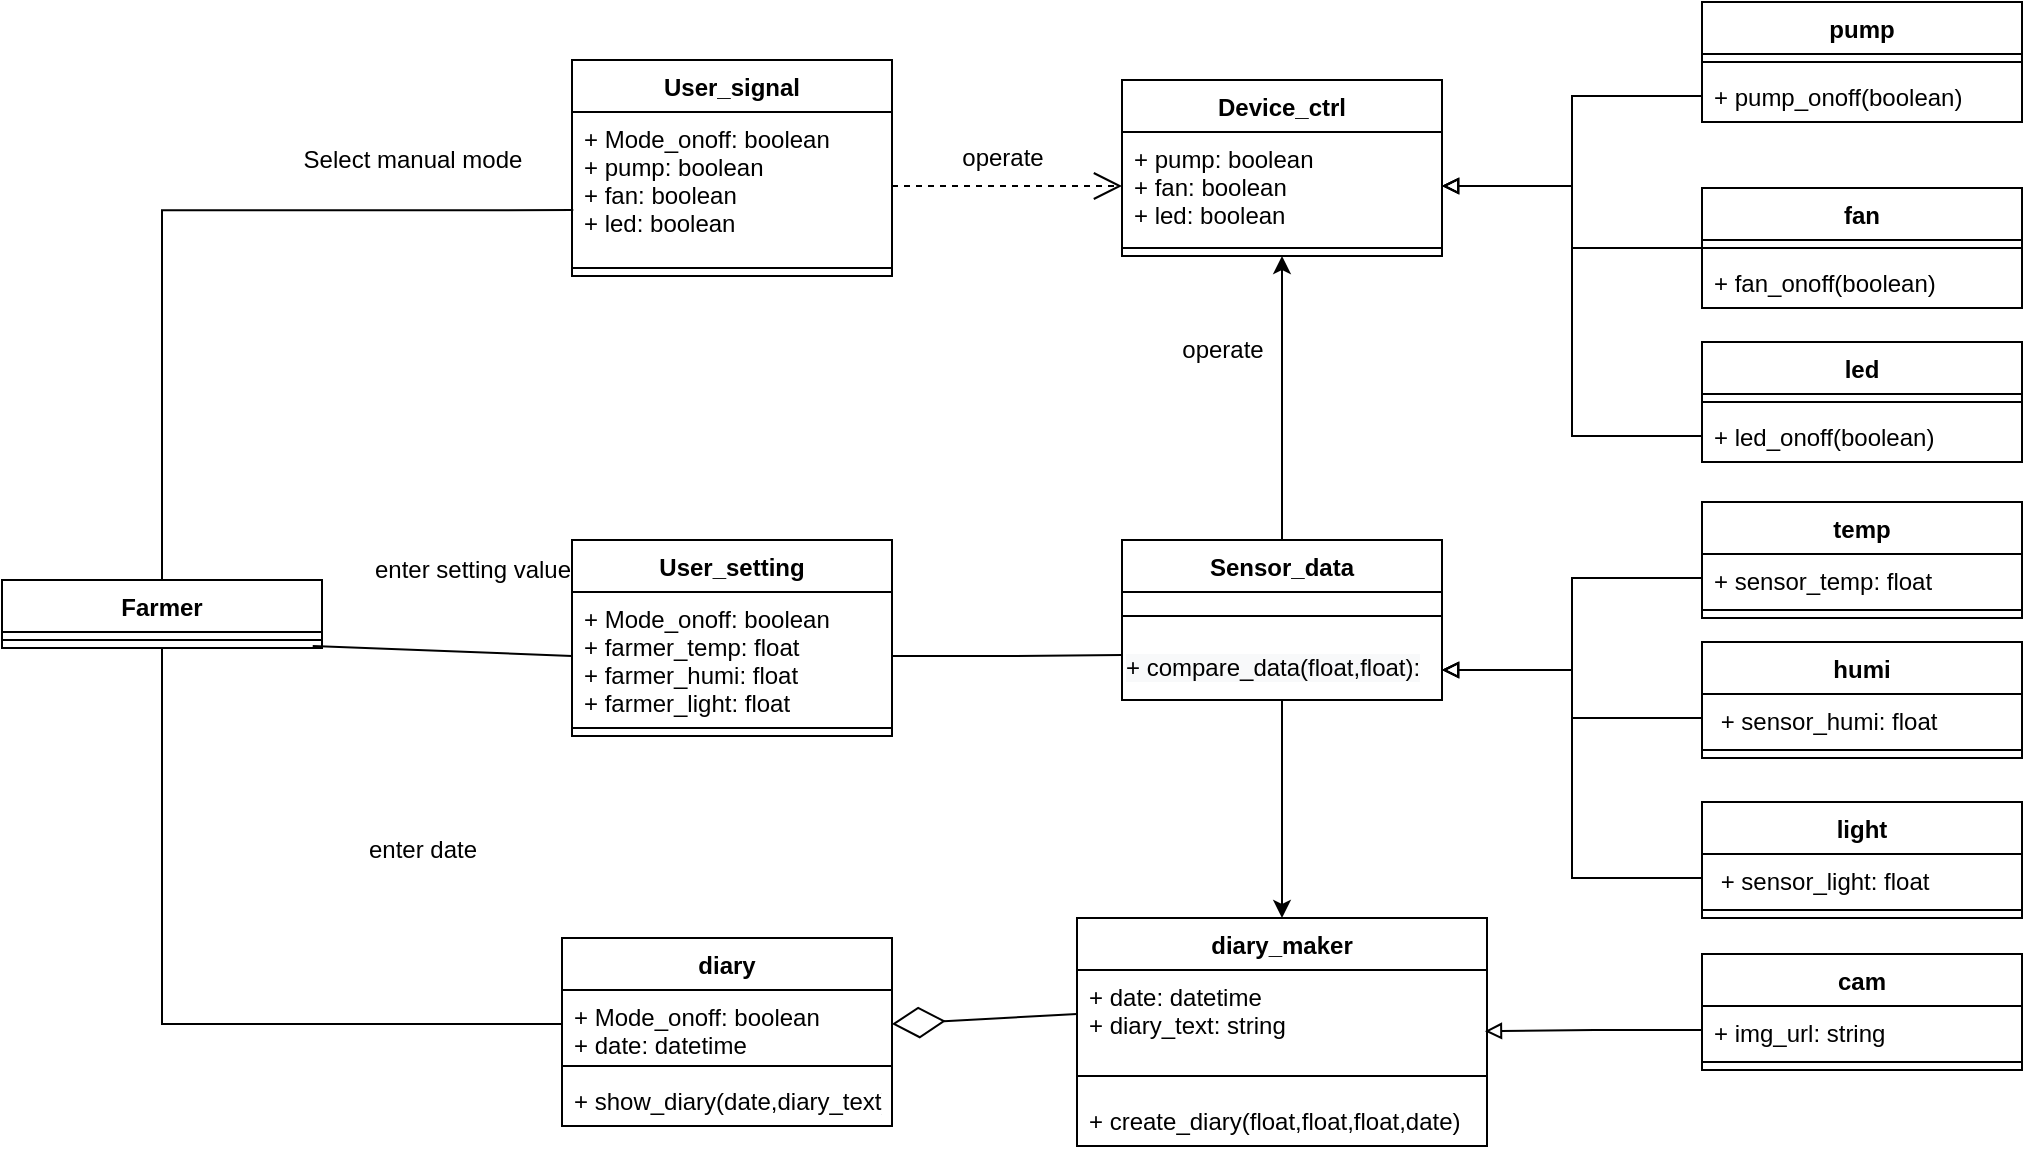 <mxfile version="20.4.0" type="github">
  <diagram id="1XaObp9uDBfdOyjk7Z0H" name="페이지-1">
    <mxGraphModel dx="1865" dy="513" grid="1" gridSize="10" guides="1" tooltips="1" connect="1" arrows="1" fold="1" page="1" pageScale="1" pageWidth="827" pageHeight="1169" math="0" shadow="0">
      <root>
        <mxCell id="0" />
        <mxCell id="1" parent="0" />
        <mxCell id="k-zhsy2dJpIwOM4Q3zPo-1" value="Device_ctrl" style="swimlane;fontStyle=1;align=center;verticalAlign=top;childLayout=stackLayout;horizontal=1;startSize=26;horizontalStack=0;resizeParent=1;resizeParentMax=0;resizeLast=0;collapsible=1;marginBottom=0;" parent="1" vertex="1">
          <mxGeometry x="510" y="90" width="160" height="88" as="geometry" />
        </mxCell>
        <mxCell id="k-zhsy2dJpIwOM4Q3zPo-2" value="+ pump: boolean&#xa;+ fan: boolean&#xa;+ led: boolean" style="text;strokeColor=none;fillColor=none;align=left;verticalAlign=top;spacingLeft=4;spacingRight=4;overflow=hidden;rotatable=0;points=[[0,0.5],[1,0.5]];portConstraint=eastwest;" parent="k-zhsy2dJpIwOM4Q3zPo-1" vertex="1">
          <mxGeometry y="26" width="160" height="54" as="geometry" />
        </mxCell>
        <mxCell id="k-zhsy2dJpIwOM4Q3zPo-3" value="" style="line;strokeWidth=1;fillColor=none;align=left;verticalAlign=middle;spacingTop=-1;spacingLeft=3;spacingRight=3;rotatable=0;labelPosition=right;points=[];portConstraint=eastwest;strokeColor=inherit;" parent="k-zhsy2dJpIwOM4Q3zPo-1" vertex="1">
          <mxGeometry y="80" width="160" height="8" as="geometry" />
        </mxCell>
        <mxCell id="I86NcKJimPg6Q7xcF8Yh-32" style="edgeStyle=orthogonalEdgeStyle;rounded=0;orthogonalLoop=1;jettySize=auto;html=1;exitX=0.5;exitY=0;exitDx=0;exitDy=0;entryX=0.5;entryY=1;entryDx=0;entryDy=0;endArrow=classic;endFill=1;" parent="1" source="k-zhsy2dJpIwOM4Q3zPo-5" target="k-zhsy2dJpIwOM4Q3zPo-1" edge="1">
          <mxGeometry relative="1" as="geometry" />
        </mxCell>
        <mxCell id="k-zhsy2dJpIwOM4Q3zPo-5" value="Sensor_data" style="swimlane;fontStyle=1;align=center;verticalAlign=top;childLayout=stackLayout;horizontal=1;startSize=26;horizontalStack=0;resizeParent=1;resizeParentMax=0;resizeLast=0;collapsible=1;marginBottom=0;" parent="1" vertex="1">
          <mxGeometry x="510" y="320" width="160" height="80" as="geometry" />
        </mxCell>
        <mxCell id="k-zhsy2dJpIwOM4Q3zPo-7" value="" style="line;strokeWidth=1;fillColor=none;align=left;verticalAlign=middle;spacingTop=-1;spacingLeft=3;spacingRight=3;rotatable=0;labelPosition=right;points=[];portConstraint=eastwest;strokeColor=inherit;" parent="k-zhsy2dJpIwOM4Q3zPo-5" vertex="1">
          <mxGeometry y="26" width="160" height="24" as="geometry" />
        </mxCell>
        <mxCell id="I86NcKJimPg6Q7xcF8Yh-31" value="&lt;span style=&quot;color: rgb(0, 0, 0); font-family: Helvetica; font-size: 12px; font-style: normal; font-variant-ligatures: normal; font-variant-caps: normal; font-weight: 400; letter-spacing: normal; orphans: 2; text-align: left; text-indent: 0px; text-transform: none; widows: 2; word-spacing: 0px; -webkit-text-stroke-width: 0px; background-color: rgb(248, 249, 250); text-decoration-thickness: initial; text-decoration-style: initial; text-decoration-color: initial; float: none; display: inline !important;&quot;&gt;+ compare_data(float,float):&lt;/span&gt;" style="text;whiteSpace=wrap;html=1;" parent="k-zhsy2dJpIwOM4Q3zPo-5" vertex="1">
          <mxGeometry y="50" width="160" height="30" as="geometry" />
        </mxCell>
        <mxCell id="k-zhsy2dJpIwOM4Q3zPo-12" value="diary" style="swimlane;fontStyle=1;align=center;verticalAlign=top;childLayout=stackLayout;horizontal=1;startSize=26;horizontalStack=0;resizeParent=1;resizeParentMax=0;resizeLast=0;collapsible=1;marginBottom=0;" parent="1" vertex="1">
          <mxGeometry x="230" y="519" width="165" height="94" as="geometry" />
        </mxCell>
        <mxCell id="k-zhsy2dJpIwOM4Q3zPo-13" value="+ Mode_onoff: boolean&#xa;+ date: datetime&#xa;" style="text;strokeColor=none;fillColor=none;align=left;verticalAlign=top;spacingLeft=4;spacingRight=4;overflow=hidden;rotatable=0;points=[[0,0.5],[1,0.5]];portConstraint=eastwest;" parent="k-zhsy2dJpIwOM4Q3zPo-12" vertex="1">
          <mxGeometry y="26" width="165" height="34" as="geometry" />
        </mxCell>
        <mxCell id="k-zhsy2dJpIwOM4Q3zPo-14" value="" style="line;strokeWidth=1;fillColor=none;align=left;verticalAlign=middle;spacingTop=-1;spacingLeft=3;spacingRight=3;rotatable=0;labelPosition=right;points=[];portConstraint=eastwest;strokeColor=inherit;" parent="k-zhsy2dJpIwOM4Q3zPo-12" vertex="1">
          <mxGeometry y="60" width="165" height="8" as="geometry" />
        </mxCell>
        <mxCell id="k-zhsy2dJpIwOM4Q3zPo-15" value="+ show_diary(date,diary_text)" style="text;strokeColor=none;fillColor=none;align=left;verticalAlign=top;spacingLeft=4;spacingRight=4;overflow=hidden;rotatable=0;points=[[0,0.5],[1,0.5]];portConstraint=eastwest;" parent="k-zhsy2dJpIwOM4Q3zPo-12" vertex="1">
          <mxGeometry y="68" width="165" height="26" as="geometry" />
        </mxCell>
        <mxCell id="k-zhsy2dJpIwOM4Q3zPo-29" style="edgeStyle=orthogonalEdgeStyle;rounded=0;orthogonalLoop=1;jettySize=auto;html=1;exitX=0.5;exitY=0;exitDx=0;exitDy=0;entryX=0.004;entryY=0.663;entryDx=0;entryDy=0;entryPerimeter=0;endArrow=none;endFill=0;" parent="1" source="k-zhsy2dJpIwOM4Q3zPo-17" target="k-zhsy2dJpIwOM4Q3zPo-20" edge="1">
          <mxGeometry relative="1" as="geometry" />
        </mxCell>
        <mxCell id="k-zhsy2dJpIwOM4Q3zPo-31" style="edgeStyle=orthogonalEdgeStyle;rounded=0;orthogonalLoop=1;jettySize=auto;html=1;exitX=0.5;exitY=1;exitDx=0;exitDy=0;entryX=0;entryY=0.5;entryDx=0;entryDy=0;endArrow=none;endFill=0;" parent="1" source="k-zhsy2dJpIwOM4Q3zPo-17" target="k-zhsy2dJpIwOM4Q3zPo-13" edge="1">
          <mxGeometry relative="1" as="geometry" />
        </mxCell>
        <mxCell id="k-zhsy2dJpIwOM4Q3zPo-17" value="Farmer" style="swimlane;fontStyle=1;align=center;verticalAlign=top;childLayout=stackLayout;horizontal=1;startSize=26;horizontalStack=0;resizeParent=1;resizeParentMax=0;resizeLast=0;collapsible=1;marginBottom=0;" parent="1" vertex="1">
          <mxGeometry x="-50" y="340" width="160" height="34" as="geometry" />
        </mxCell>
        <mxCell id="k-zhsy2dJpIwOM4Q3zPo-18" value="" style="line;strokeWidth=1;fillColor=none;align=left;verticalAlign=middle;spacingTop=-1;spacingLeft=3;spacingRight=3;rotatable=0;labelPosition=right;points=[];portConstraint=eastwest;strokeColor=inherit;" parent="k-zhsy2dJpIwOM4Q3zPo-17" vertex="1">
          <mxGeometry y="26" width="160" height="8" as="geometry" />
        </mxCell>
        <mxCell id="k-zhsy2dJpIwOM4Q3zPo-19" value="User_signal" style="swimlane;fontStyle=1;align=center;verticalAlign=top;childLayout=stackLayout;horizontal=1;startSize=26;horizontalStack=0;resizeParent=1;resizeParentMax=0;resizeLast=0;collapsible=1;marginBottom=0;" parent="1" vertex="1">
          <mxGeometry x="235" y="80" width="160" height="108" as="geometry" />
        </mxCell>
        <mxCell id="k-zhsy2dJpIwOM4Q3zPo-20" value="+ Mode_onoff: boolean&#xa;+ pump: boolean&#xa;+ fan: boolean&#xa;+ led: boolean&#xa;" style="text;strokeColor=none;fillColor=none;align=left;verticalAlign=top;spacingLeft=4;spacingRight=4;overflow=hidden;rotatable=0;points=[[0,0.5],[1,0.5]];portConstraint=eastwest;" parent="k-zhsy2dJpIwOM4Q3zPo-19" vertex="1">
          <mxGeometry y="26" width="160" height="74" as="geometry" />
        </mxCell>
        <mxCell id="k-zhsy2dJpIwOM4Q3zPo-21" value="" style="line;strokeWidth=1;fillColor=none;align=left;verticalAlign=middle;spacingTop=-1;spacingLeft=3;spacingRight=3;rotatable=0;labelPosition=right;points=[];portConstraint=eastwest;strokeColor=inherit;" parent="k-zhsy2dJpIwOM4Q3zPo-19" vertex="1">
          <mxGeometry y="100" width="160" height="8" as="geometry" />
        </mxCell>
        <mxCell id="k-zhsy2dJpIwOM4Q3zPo-24" value="User_setting" style="swimlane;fontStyle=1;align=center;verticalAlign=top;childLayout=stackLayout;horizontal=1;startSize=26;horizontalStack=0;resizeParent=1;resizeParentMax=0;resizeLast=0;collapsible=1;marginBottom=0;" parent="1" vertex="1">
          <mxGeometry x="235" y="320" width="160" height="98" as="geometry" />
        </mxCell>
        <mxCell id="k-zhsy2dJpIwOM4Q3zPo-25" value="+ Mode_onoff: boolean&#xa;+ farmer_temp: float&#xa;+ farmer_humi: float&#xa;+ farmer_light: float" style="text;strokeColor=none;fillColor=none;align=left;verticalAlign=top;spacingLeft=4;spacingRight=4;overflow=hidden;rotatable=0;points=[[0,0.5],[1,0.5]];portConstraint=eastwest;" parent="k-zhsy2dJpIwOM4Q3zPo-24" vertex="1">
          <mxGeometry y="26" width="160" height="64" as="geometry" />
        </mxCell>
        <mxCell id="k-zhsy2dJpIwOM4Q3zPo-26" value="" style="line;strokeWidth=1;fillColor=none;align=left;verticalAlign=middle;spacingTop=-1;spacingLeft=3;spacingRight=3;rotatable=0;labelPosition=right;points=[];portConstraint=eastwest;strokeColor=inherit;" parent="k-zhsy2dJpIwOM4Q3zPo-24" vertex="1">
          <mxGeometry y="90" width="160" height="8" as="geometry" />
        </mxCell>
        <mxCell id="k-zhsy2dJpIwOM4Q3zPo-37" value="" style="endArrow=open;dashed=1;endFill=0;endSize=12;html=1;rounded=0;exitX=1;exitY=0.5;exitDx=0;exitDy=0;entryX=0;entryY=0.5;entryDx=0;entryDy=0;" parent="1" source="k-zhsy2dJpIwOM4Q3zPo-20" target="k-zhsy2dJpIwOM4Q3zPo-2" edge="1">
          <mxGeometry width="160" relative="1" as="geometry">
            <mxPoint x="350" y="280" as="sourcePoint" />
            <mxPoint x="510" y="280" as="targetPoint" />
          </mxGeometry>
        </mxCell>
        <mxCell id="k-zhsy2dJpIwOM4Q3zPo-38" value="operate" style="text;html=1;align=center;verticalAlign=middle;resizable=0;points=[];autosize=1;strokeColor=none;fillColor=none;" parent="1" vertex="1">
          <mxGeometry x="420" y="114" width="60" height="30" as="geometry" />
        </mxCell>
        <mxCell id="k-zhsy2dJpIwOM4Q3zPo-40" value="operate" style="text;html=1;align=center;verticalAlign=middle;resizable=0;points=[];autosize=1;strokeColor=none;fillColor=none;" parent="1" vertex="1">
          <mxGeometry x="530" y="210" width="60" height="30" as="geometry" />
        </mxCell>
        <mxCell id="k-zhsy2dJpIwOM4Q3zPo-42" value="Select manual mode" style="text;html=1;align=center;verticalAlign=middle;resizable=0;points=[];autosize=1;strokeColor=none;fillColor=none;" parent="1" vertex="1">
          <mxGeometry x="90" y="115" width="130" height="30" as="geometry" />
        </mxCell>
        <mxCell id="k-zhsy2dJpIwOM4Q3zPo-43" value="enter setting value" style="text;html=1;align=center;verticalAlign=middle;resizable=0;points=[];autosize=1;strokeColor=none;fillColor=none;" parent="1" vertex="1">
          <mxGeometry x="125" y="320" width="120" height="30" as="geometry" />
        </mxCell>
        <mxCell id="k-zhsy2dJpIwOM4Q3zPo-44" value="enter date" style="text;html=1;align=center;verticalAlign=middle;resizable=0;points=[];autosize=1;strokeColor=none;fillColor=none;" parent="1" vertex="1">
          <mxGeometry x="120" y="460" width="80" height="30" as="geometry" />
        </mxCell>
        <mxCell id="k-zhsy2dJpIwOM4Q3zPo-45" value="diary_maker" style="swimlane;fontStyle=1;align=center;verticalAlign=top;childLayout=stackLayout;horizontal=1;startSize=26;horizontalStack=0;resizeParent=1;resizeParentMax=0;resizeLast=0;collapsible=1;marginBottom=0;" parent="1" vertex="1">
          <mxGeometry x="487.5" y="509" width="205" height="114" as="geometry" />
        </mxCell>
        <mxCell id="k-zhsy2dJpIwOM4Q3zPo-46" value="+ date: datetime&#xa;+ diary_text: string&#xa;" style="text;strokeColor=none;fillColor=none;align=left;verticalAlign=top;spacingLeft=4;spacingRight=4;overflow=hidden;rotatable=0;points=[[0,0.5],[1,0.5]];portConstraint=eastwest;" parent="k-zhsy2dJpIwOM4Q3zPo-45" vertex="1">
          <mxGeometry y="26" width="205" height="44" as="geometry" />
        </mxCell>
        <mxCell id="k-zhsy2dJpIwOM4Q3zPo-47" value="" style="line;strokeWidth=1;fillColor=none;align=left;verticalAlign=middle;spacingTop=-1;spacingLeft=3;spacingRight=3;rotatable=0;labelPosition=right;points=[];portConstraint=eastwest;strokeColor=inherit;" parent="k-zhsy2dJpIwOM4Q3zPo-45" vertex="1">
          <mxGeometry y="70" width="205" height="18" as="geometry" />
        </mxCell>
        <mxCell id="k-zhsy2dJpIwOM4Q3zPo-48" value="+ create_diary(float,float,float,date)" style="text;strokeColor=none;fillColor=none;align=left;verticalAlign=top;spacingLeft=4;spacingRight=4;overflow=hidden;rotatable=0;points=[[0,0.5],[1,0.5]];portConstraint=eastwest;" parent="k-zhsy2dJpIwOM4Q3zPo-45" vertex="1">
          <mxGeometry y="88" width="205" height="26" as="geometry" />
        </mxCell>
        <mxCell id="k-zhsy2dJpIwOM4Q3zPo-50" value="" style="endArrow=diamondThin;endFill=0;endSize=24;html=1;rounded=0;exitX=0;exitY=0.5;exitDx=0;exitDy=0;entryX=1;entryY=0.5;entryDx=0;entryDy=0;" parent="1" source="k-zhsy2dJpIwOM4Q3zPo-46" target="k-zhsy2dJpIwOM4Q3zPo-13" edge="1">
          <mxGeometry width="160" relative="1" as="geometry">
            <mxPoint x="550" y="343" as="sourcePoint" />
            <mxPoint x="400" y="510" as="targetPoint" />
          </mxGeometry>
        </mxCell>
        <mxCell id="I86NcKJimPg6Q7xcF8Yh-4" value="pump" style="swimlane;fontStyle=1;align=center;verticalAlign=top;childLayout=stackLayout;horizontal=1;startSize=26;horizontalStack=0;resizeParent=1;resizeParentMax=0;resizeLast=0;collapsible=1;marginBottom=0;strokeColor=default;" parent="1" vertex="1">
          <mxGeometry x="800" y="51" width="160" height="60" as="geometry" />
        </mxCell>
        <mxCell id="I86NcKJimPg6Q7xcF8Yh-6" value="" style="line;strokeWidth=1;fillColor=none;align=left;verticalAlign=middle;spacingTop=-1;spacingLeft=3;spacingRight=3;rotatable=0;labelPosition=right;points=[];portConstraint=eastwest;strokeColor=inherit;" parent="I86NcKJimPg6Q7xcF8Yh-4" vertex="1">
          <mxGeometry y="26" width="160" height="8" as="geometry" />
        </mxCell>
        <mxCell id="I86NcKJimPg6Q7xcF8Yh-7" value="+ pump_onoff(boolean)" style="text;strokeColor=none;fillColor=none;align=left;verticalAlign=top;spacingLeft=4;spacingRight=4;overflow=hidden;rotatable=0;points=[[0,0.5],[1,0.5]];portConstraint=eastwest;" parent="I86NcKJimPg6Q7xcF8Yh-4" vertex="1">
          <mxGeometry y="34" width="160" height="26" as="geometry" />
        </mxCell>
        <mxCell id="I86NcKJimPg6Q7xcF8Yh-29" style="edgeStyle=orthogonalEdgeStyle;rounded=0;orthogonalLoop=1;jettySize=auto;html=1;exitX=0;exitY=0.5;exitDx=0;exitDy=0;endArrow=block;endFill=0;" parent="1" source="I86NcKJimPg6Q7xcF8Yh-8" target="k-zhsy2dJpIwOM4Q3zPo-2" edge="1">
          <mxGeometry relative="1" as="geometry" />
        </mxCell>
        <mxCell id="I86NcKJimPg6Q7xcF8Yh-8" value="fan" style="swimlane;fontStyle=1;align=center;verticalAlign=top;childLayout=stackLayout;horizontal=1;startSize=26;horizontalStack=0;resizeParent=1;resizeParentMax=0;resizeLast=0;collapsible=1;marginBottom=0;strokeColor=default;" parent="1" vertex="1">
          <mxGeometry x="800" y="144" width="160" height="60" as="geometry" />
        </mxCell>
        <mxCell id="I86NcKJimPg6Q7xcF8Yh-10" value="" style="line;strokeWidth=1;fillColor=none;align=left;verticalAlign=middle;spacingTop=-1;spacingLeft=3;spacingRight=3;rotatable=0;labelPosition=right;points=[];portConstraint=eastwest;strokeColor=inherit;" parent="I86NcKJimPg6Q7xcF8Yh-8" vertex="1">
          <mxGeometry y="26" width="160" height="8" as="geometry" />
        </mxCell>
        <mxCell id="I86NcKJimPg6Q7xcF8Yh-11" value="+ fan_onoff(boolean)" style="text;strokeColor=none;fillColor=none;align=left;verticalAlign=top;spacingLeft=4;spacingRight=4;overflow=hidden;rotatable=0;points=[[0,0.5],[1,0.5]];portConstraint=eastwest;" parent="I86NcKJimPg6Q7xcF8Yh-8" vertex="1">
          <mxGeometry y="34" width="160" height="26" as="geometry" />
        </mxCell>
        <mxCell id="I86NcKJimPg6Q7xcF8Yh-12" value="led" style="swimlane;fontStyle=1;align=center;verticalAlign=top;childLayout=stackLayout;horizontal=1;startSize=26;horizontalStack=0;resizeParent=1;resizeParentMax=0;resizeLast=0;collapsible=1;marginBottom=0;strokeColor=default;" parent="1" vertex="1">
          <mxGeometry x="800" y="221" width="160" height="60" as="geometry" />
        </mxCell>
        <mxCell id="I86NcKJimPg6Q7xcF8Yh-14" value="" style="line;strokeWidth=1;fillColor=none;align=left;verticalAlign=middle;spacingTop=-1;spacingLeft=3;spacingRight=3;rotatable=0;labelPosition=right;points=[];portConstraint=eastwest;strokeColor=inherit;" parent="I86NcKJimPg6Q7xcF8Yh-12" vertex="1">
          <mxGeometry y="26" width="160" height="8" as="geometry" />
        </mxCell>
        <mxCell id="I86NcKJimPg6Q7xcF8Yh-15" value="+ led_onoff(boolean)" style="text;strokeColor=none;fillColor=none;align=left;verticalAlign=top;spacingLeft=4;spacingRight=4;overflow=hidden;rotatable=0;points=[[0,0.5],[1,0.5]];portConstraint=eastwest;" parent="I86NcKJimPg6Q7xcF8Yh-12" vertex="1">
          <mxGeometry y="34" width="160" height="26" as="geometry" />
        </mxCell>
        <mxCell id="I86NcKJimPg6Q7xcF8Yh-16" value="temp" style="swimlane;fontStyle=1;align=center;verticalAlign=top;childLayout=stackLayout;horizontal=1;startSize=26;horizontalStack=0;resizeParent=1;resizeParentMax=0;resizeLast=0;collapsible=1;marginBottom=0;" parent="1" vertex="1">
          <mxGeometry x="800" y="301" width="160" height="58" as="geometry" />
        </mxCell>
        <mxCell id="I86NcKJimPg6Q7xcF8Yh-17" value="+ sensor_temp: float" style="text;strokeColor=none;fillColor=none;align=left;verticalAlign=top;spacingLeft=4;spacingRight=4;overflow=hidden;rotatable=0;points=[[0,0.5],[1,0.5]];portConstraint=eastwest;" parent="I86NcKJimPg6Q7xcF8Yh-16" vertex="1">
          <mxGeometry y="26" width="160" height="24" as="geometry" />
        </mxCell>
        <mxCell id="I86NcKJimPg6Q7xcF8Yh-18" value="" style="line;strokeWidth=1;fillColor=none;align=left;verticalAlign=middle;spacingTop=-1;spacingLeft=3;spacingRight=3;rotatable=0;labelPosition=right;points=[];portConstraint=eastwest;strokeColor=inherit;" parent="I86NcKJimPg6Q7xcF8Yh-16" vertex="1">
          <mxGeometry y="50" width="160" height="8" as="geometry" />
        </mxCell>
        <mxCell id="I86NcKJimPg6Q7xcF8Yh-19" value="humi" style="swimlane;fontStyle=1;align=center;verticalAlign=top;childLayout=stackLayout;horizontal=1;startSize=26;horizontalStack=0;resizeParent=1;resizeParentMax=0;resizeLast=0;collapsible=1;marginBottom=0;" parent="1" vertex="1">
          <mxGeometry x="800" y="371" width="160" height="58" as="geometry" />
        </mxCell>
        <mxCell id="I86NcKJimPg6Q7xcF8Yh-20" value=" + sensor_humi: float&#xa; " style="text;strokeColor=none;fillColor=none;align=left;verticalAlign=top;spacingLeft=4;spacingRight=4;overflow=hidden;rotatable=0;points=[[0,0.5],[1,0.5]];portConstraint=eastwest;" parent="I86NcKJimPg6Q7xcF8Yh-19" vertex="1">
          <mxGeometry y="26" width="160" height="24" as="geometry" />
        </mxCell>
        <mxCell id="I86NcKJimPg6Q7xcF8Yh-21" value="" style="line;strokeWidth=1;fillColor=none;align=left;verticalAlign=middle;spacingTop=-1;spacingLeft=3;spacingRight=3;rotatable=0;labelPosition=right;points=[];portConstraint=eastwest;strokeColor=inherit;" parent="I86NcKJimPg6Q7xcF8Yh-19" vertex="1">
          <mxGeometry y="50" width="160" height="8" as="geometry" />
        </mxCell>
        <mxCell id="I86NcKJimPg6Q7xcF8Yh-22" value="light" style="swimlane;fontStyle=1;align=center;verticalAlign=top;childLayout=stackLayout;horizontal=1;startSize=26;horizontalStack=0;resizeParent=1;resizeParentMax=0;resizeLast=0;collapsible=1;marginBottom=0;" parent="1" vertex="1">
          <mxGeometry x="800" y="451" width="160" height="58" as="geometry" />
        </mxCell>
        <mxCell id="I86NcKJimPg6Q7xcF8Yh-23" value=" + sensor_light: float" style="text;strokeColor=none;fillColor=none;align=left;verticalAlign=top;spacingLeft=4;spacingRight=4;overflow=hidden;rotatable=0;points=[[0,0.5],[1,0.5]];portConstraint=eastwest;" parent="I86NcKJimPg6Q7xcF8Yh-22" vertex="1">
          <mxGeometry y="26" width="160" height="24" as="geometry" />
        </mxCell>
        <mxCell id="I86NcKJimPg6Q7xcF8Yh-24" value="" style="line;strokeWidth=1;fillColor=none;align=left;verticalAlign=middle;spacingTop=-1;spacingLeft=3;spacingRight=3;rotatable=0;labelPosition=right;points=[];portConstraint=eastwest;strokeColor=inherit;" parent="I86NcKJimPg6Q7xcF8Yh-22" vertex="1">
          <mxGeometry y="50" width="160" height="8" as="geometry" />
        </mxCell>
        <mxCell id="I86NcKJimPg6Q7xcF8Yh-28" style="edgeStyle=orthogonalEdgeStyle;rounded=0;orthogonalLoop=1;jettySize=auto;html=1;exitX=0;exitY=0.5;exitDx=0;exitDy=0;entryX=1;entryY=0.5;entryDx=0;entryDy=0;endArrow=block;endFill=0;" parent="1" source="I86NcKJimPg6Q7xcF8Yh-15" target="k-zhsy2dJpIwOM4Q3zPo-2" edge="1">
          <mxGeometry relative="1" as="geometry" />
        </mxCell>
        <mxCell id="I86NcKJimPg6Q7xcF8Yh-30" style="edgeStyle=orthogonalEdgeStyle;rounded=0;orthogonalLoop=1;jettySize=auto;html=1;exitX=0;exitY=0.5;exitDx=0;exitDy=0;endArrow=block;endFill=0;" parent="1" source="I86NcKJimPg6Q7xcF8Yh-7" target="k-zhsy2dJpIwOM4Q3zPo-2" edge="1">
          <mxGeometry relative="1" as="geometry" />
        </mxCell>
        <mxCell id="I86NcKJimPg6Q7xcF8Yh-33" style="edgeStyle=orthogonalEdgeStyle;rounded=0;orthogonalLoop=1;jettySize=auto;html=1;exitX=0.5;exitY=1;exitDx=0;exitDy=0;endArrow=classic;endFill=1;" parent="1" source="I86NcKJimPg6Q7xcF8Yh-31" target="k-zhsy2dJpIwOM4Q3zPo-45" edge="1">
          <mxGeometry relative="1" as="geometry" />
        </mxCell>
        <mxCell id="I86NcKJimPg6Q7xcF8Yh-34" value="cam" style="swimlane;fontStyle=1;align=center;verticalAlign=top;childLayout=stackLayout;horizontal=1;startSize=26;horizontalStack=0;resizeParent=1;resizeParentMax=0;resizeLast=0;collapsible=1;marginBottom=0;" parent="1" vertex="1">
          <mxGeometry x="800" y="527" width="160" height="58" as="geometry" />
        </mxCell>
        <mxCell id="I86NcKJimPg6Q7xcF8Yh-35" value="+ img_url: string&#xa;" style="text;strokeColor=none;fillColor=none;align=left;verticalAlign=top;spacingLeft=4;spacingRight=4;overflow=hidden;rotatable=0;points=[[0,0.5],[1,0.5]];portConstraint=eastwest;" parent="I86NcKJimPg6Q7xcF8Yh-34" vertex="1">
          <mxGeometry y="26" width="160" height="24" as="geometry" />
        </mxCell>
        <mxCell id="I86NcKJimPg6Q7xcF8Yh-36" value="" style="line;strokeWidth=1;fillColor=none;align=left;verticalAlign=middle;spacingTop=-1;spacingLeft=3;spacingRight=3;rotatable=0;labelPosition=right;points=[];portConstraint=eastwest;strokeColor=inherit;" parent="I86NcKJimPg6Q7xcF8Yh-34" vertex="1">
          <mxGeometry y="50" width="160" height="8" as="geometry" />
        </mxCell>
        <mxCell id="I86NcKJimPg6Q7xcF8Yh-37" style="edgeStyle=orthogonalEdgeStyle;rounded=0;orthogonalLoop=1;jettySize=auto;html=1;exitX=0;exitY=0.5;exitDx=0;exitDy=0;entryX=0.995;entryY=0.695;entryDx=0;entryDy=0;entryPerimeter=0;endArrow=block;endFill=0;" parent="1" source="I86NcKJimPg6Q7xcF8Yh-35" target="k-zhsy2dJpIwOM4Q3zPo-46" edge="1">
          <mxGeometry relative="1" as="geometry" />
        </mxCell>
        <mxCell id="4LXqGNSN8FMaUc9a0r_w-3" value="" style="endArrow=none;html=1;rounded=0;exitX=0.971;exitY=0.875;exitDx=0;exitDy=0;exitPerimeter=0;entryX=0;entryY=0.5;entryDx=0;entryDy=0;" parent="1" source="k-zhsy2dJpIwOM4Q3zPo-18" target="k-zhsy2dJpIwOM4Q3zPo-25" edge="1">
          <mxGeometry width="50" height="50" relative="1" as="geometry">
            <mxPoint x="360" y="320" as="sourcePoint" />
            <mxPoint x="410" y="270" as="targetPoint" />
          </mxGeometry>
        </mxCell>
        <mxCell id="4LXqGNSN8FMaUc9a0r_w-8" style="edgeStyle=orthogonalEdgeStyle;rounded=0;orthogonalLoop=1;jettySize=auto;html=1;exitX=0;exitY=0.5;exitDx=0;exitDy=0;endArrow=block;endFill=0;entryX=1;entryY=0.5;entryDx=0;entryDy=0;" parent="1" source="I86NcKJimPg6Q7xcF8Yh-20" target="I86NcKJimPg6Q7xcF8Yh-31" edge="1">
          <mxGeometry relative="1" as="geometry">
            <mxPoint x="780" y="300" as="sourcePoint" />
            <mxPoint x="650" y="300" as="targetPoint" />
          </mxGeometry>
        </mxCell>
        <mxCell id="4LXqGNSN8FMaUc9a0r_w-10" style="edgeStyle=orthogonalEdgeStyle;rounded=0;orthogonalLoop=1;jettySize=auto;html=1;exitX=0;exitY=0.5;exitDx=0;exitDy=0;endArrow=block;endFill=0;entryX=1;entryY=0.5;entryDx=0;entryDy=0;" parent="1" source="I86NcKJimPg6Q7xcF8Yh-17" target="I86NcKJimPg6Q7xcF8Yh-31" edge="1">
          <mxGeometry relative="1" as="geometry">
            <mxPoint x="810" y="378" as="sourcePoint" />
            <mxPoint x="720" y="420" as="targetPoint" />
          </mxGeometry>
        </mxCell>
        <mxCell id="4LXqGNSN8FMaUc9a0r_w-11" style="edgeStyle=orthogonalEdgeStyle;rounded=0;orthogonalLoop=1;jettySize=auto;html=1;exitX=0;exitY=0.5;exitDx=0;exitDy=0;endArrow=block;endFill=0;entryX=1;entryY=0.5;entryDx=0;entryDy=0;" parent="1" source="I86NcKJimPg6Q7xcF8Yh-23" target="I86NcKJimPg6Q7xcF8Yh-31" edge="1">
          <mxGeometry relative="1" as="geometry">
            <mxPoint x="820" y="388" as="sourcePoint" />
            <mxPoint x="700" y="420" as="targetPoint" />
          </mxGeometry>
        </mxCell>
        <mxCell id="dQ0pSVFAiU5gwKDEf972-1" style="edgeStyle=orthogonalEdgeStyle;rounded=0;orthogonalLoop=1;jettySize=auto;html=1;exitX=1;exitY=0.5;exitDx=0;exitDy=0;entryX=0;entryY=0.25;entryDx=0;entryDy=0;endArrow=none;endFill=0;" parent="1" source="k-zhsy2dJpIwOM4Q3zPo-25" target="I86NcKJimPg6Q7xcF8Yh-31" edge="1">
          <mxGeometry relative="1" as="geometry" />
        </mxCell>
      </root>
    </mxGraphModel>
  </diagram>
</mxfile>
